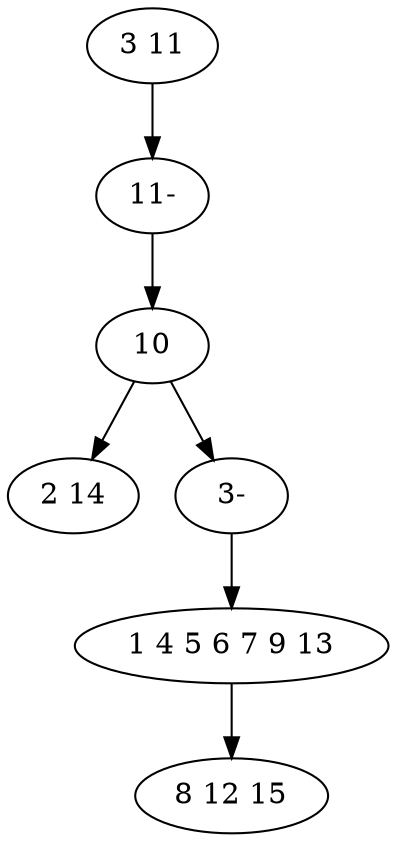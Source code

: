digraph true_tree {
	"0" -> "5"
	"1" -> "2"
	"1" -> "6"
	"3" -> "4"
	"5" -> "1"
	"6" -> "3"
	"0" [label="3 11"];
	"1" [label="10"];
	"2" [label="2 14"];
	"3" [label="1 4 5 6 7 9 13"];
	"4" [label="8 12 15"];
	"5" [label="11-"];
	"6" [label="3-"];
}
